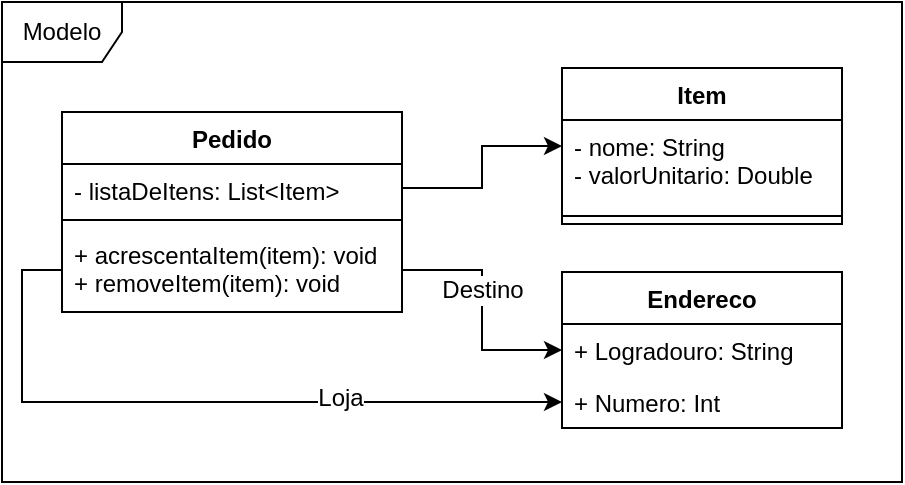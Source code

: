 <mxfile version="12.0.2" type="device" pages="1"><diagram id="HhaMAVH23P5Bbm3uY5yc" name="Page-1"><mxGraphModel dx="854" dy="387" grid="1" gridSize="10" guides="1" tooltips="1" connect="1" arrows="1" fold="1" page="1" pageScale="1" pageWidth="827" pageHeight="1169" math="0" shadow="0"><root><mxCell id="0"/><mxCell id="1" parent="0"/><mxCell id="7GL37h0-yC0M4xdIR4AN-18" value="Modelo" style="shape=umlFrame;whiteSpace=wrap;html=1;" vertex="1" parent="1"><mxGeometry x="330" y="20" width="450" height="240" as="geometry"/></mxCell><mxCell id="7GL37h0-yC0M4xdIR4AN-1" value="Pedido" style="swimlane;fontStyle=1;align=center;verticalAlign=top;childLayout=stackLayout;horizontal=1;startSize=26;horizontalStack=0;resizeParent=1;resizeParentMax=0;resizeLast=0;collapsible=1;marginBottom=0;" vertex="1" parent="1"><mxGeometry x="360" y="75" width="170" height="100" as="geometry"/></mxCell><mxCell id="7GL37h0-yC0M4xdIR4AN-2" value="- listaDeItens: List&lt;Item&gt;&#10;" style="text;strokeColor=none;fillColor=none;align=left;verticalAlign=top;spacingLeft=4;spacingRight=4;overflow=hidden;rotatable=0;points=[[0,0.5],[1,0.5]];portConstraint=eastwest;" vertex="1" parent="7GL37h0-yC0M4xdIR4AN-1"><mxGeometry y="26" width="170" height="24" as="geometry"/></mxCell><mxCell id="7GL37h0-yC0M4xdIR4AN-3" value="" style="line;strokeWidth=1;fillColor=none;align=left;verticalAlign=middle;spacingTop=-1;spacingLeft=3;spacingRight=3;rotatable=0;labelPosition=right;points=[];portConstraint=eastwest;" vertex="1" parent="7GL37h0-yC0M4xdIR4AN-1"><mxGeometry y="50" width="170" height="8" as="geometry"/></mxCell><mxCell id="7GL37h0-yC0M4xdIR4AN-4" value="+ acrescentaItem(item): void&#10;+ removeItem(item): void" style="text;strokeColor=none;fillColor=none;align=left;verticalAlign=top;spacingLeft=4;spacingRight=4;overflow=hidden;rotatable=0;points=[[0,0.5],[1,0.5]];portConstraint=eastwest;" vertex="1" parent="7GL37h0-yC0M4xdIR4AN-1"><mxGeometry y="58" width="170" height="42" as="geometry"/></mxCell><mxCell id="7GL37h0-yC0M4xdIR4AN-9" value="Item" style="swimlane;fontStyle=1;align=center;verticalAlign=top;childLayout=stackLayout;horizontal=1;startSize=26;horizontalStack=0;resizeParent=1;resizeParentMax=0;resizeLast=0;collapsible=1;marginBottom=0;" vertex="1" parent="1"><mxGeometry x="610" y="53" width="140" height="78" as="geometry"/></mxCell><mxCell id="7GL37h0-yC0M4xdIR4AN-10" value="- nome: String&#10;- valorUnitario: Double" style="text;strokeColor=none;fillColor=none;align=left;verticalAlign=top;spacingLeft=4;spacingRight=4;overflow=hidden;rotatable=0;points=[[0,0.5],[1,0.5]];portConstraint=eastwest;" vertex="1" parent="7GL37h0-yC0M4xdIR4AN-9"><mxGeometry y="26" width="140" height="44" as="geometry"/></mxCell><mxCell id="7GL37h0-yC0M4xdIR4AN-11" value="" style="line;strokeWidth=1;fillColor=none;align=left;verticalAlign=middle;spacingTop=-1;spacingLeft=3;spacingRight=3;rotatable=0;labelPosition=right;points=[];portConstraint=eastwest;" vertex="1" parent="7GL37h0-yC0M4xdIR4AN-9"><mxGeometry y="70" width="140" height="8" as="geometry"/></mxCell><mxCell id="7GL37h0-yC0M4xdIR4AN-14" value="Endereco" style="swimlane;fontStyle=1;childLayout=stackLayout;horizontal=1;startSize=26;fillColor=none;horizontalStack=0;resizeParent=1;resizeParentMax=0;resizeLast=0;collapsible=1;marginBottom=0;" vertex="1" parent="1"><mxGeometry x="610" y="155" width="140" height="78" as="geometry"/></mxCell><mxCell id="7GL37h0-yC0M4xdIR4AN-15" value="+ Logradouro: String" style="text;strokeColor=none;fillColor=none;align=left;verticalAlign=top;spacingLeft=4;spacingRight=4;overflow=hidden;rotatable=0;points=[[0,0.5],[1,0.5]];portConstraint=eastwest;" vertex="1" parent="7GL37h0-yC0M4xdIR4AN-14"><mxGeometry y="26" width="140" height="26" as="geometry"/></mxCell><mxCell id="7GL37h0-yC0M4xdIR4AN-16" value="+ Numero: Int" style="text;strokeColor=none;fillColor=none;align=left;verticalAlign=top;spacingLeft=4;spacingRight=4;overflow=hidden;rotatable=0;points=[[0,0.5],[1,0.5]];portConstraint=eastwest;" vertex="1" parent="7GL37h0-yC0M4xdIR4AN-14"><mxGeometry y="52" width="140" height="26" as="geometry"/></mxCell><mxCell id="7GL37h0-yC0M4xdIR4AN-20" style="edgeStyle=orthogonalEdgeStyle;rounded=0;orthogonalLoop=1;jettySize=auto;html=1;exitX=1;exitY=0.5;exitDx=0;exitDy=0;" edge="1" parent="1" source="7GL37h0-yC0M4xdIR4AN-2" target="7GL37h0-yC0M4xdIR4AN-9"><mxGeometry relative="1" as="geometry"/></mxCell><mxCell id="7GL37h0-yC0M4xdIR4AN-21" style="edgeStyle=orthogonalEdgeStyle;rounded=0;orthogonalLoop=1;jettySize=auto;html=1;exitX=1;exitY=0.5;exitDx=0;exitDy=0;entryX=0;entryY=0.5;entryDx=0;entryDy=0;" edge="1" parent="1" source="7GL37h0-yC0M4xdIR4AN-4" target="7GL37h0-yC0M4xdIR4AN-15"><mxGeometry relative="1" as="geometry"/></mxCell><mxCell id="7GL37h0-yC0M4xdIR4AN-24" value="Destino&lt;br&gt;" style="text;html=1;resizable=0;points=[];align=center;verticalAlign=middle;labelBackgroundColor=#ffffff;" vertex="1" connectable="0" parent="7GL37h0-yC0M4xdIR4AN-21"><mxGeometry x="-0.333" y="-10" relative="1" as="geometry"><mxPoint x="10" y="10" as="offset"/></mxGeometry></mxCell><mxCell id="7GL37h0-yC0M4xdIR4AN-22" style="edgeStyle=orthogonalEdgeStyle;rounded=0;orthogonalLoop=1;jettySize=auto;html=1;exitX=0;exitY=0.5;exitDx=0;exitDy=0;entryX=0;entryY=0.5;entryDx=0;entryDy=0;" edge="1" parent="1" source="7GL37h0-yC0M4xdIR4AN-4" target="7GL37h0-yC0M4xdIR4AN-16"><mxGeometry relative="1" as="geometry"/></mxCell><mxCell id="7GL37h0-yC0M4xdIR4AN-23" value="Loja&lt;br&gt;" style="text;html=1;resizable=0;points=[];align=center;verticalAlign=middle;labelBackgroundColor=#ffffff;" vertex="1" connectable="0" parent="7GL37h0-yC0M4xdIR4AN-22"><mxGeometry x="0.376" y="2" relative="1" as="geometry"><mxPoint as="offset"/></mxGeometry></mxCell></root></mxGraphModel></diagram></mxfile>